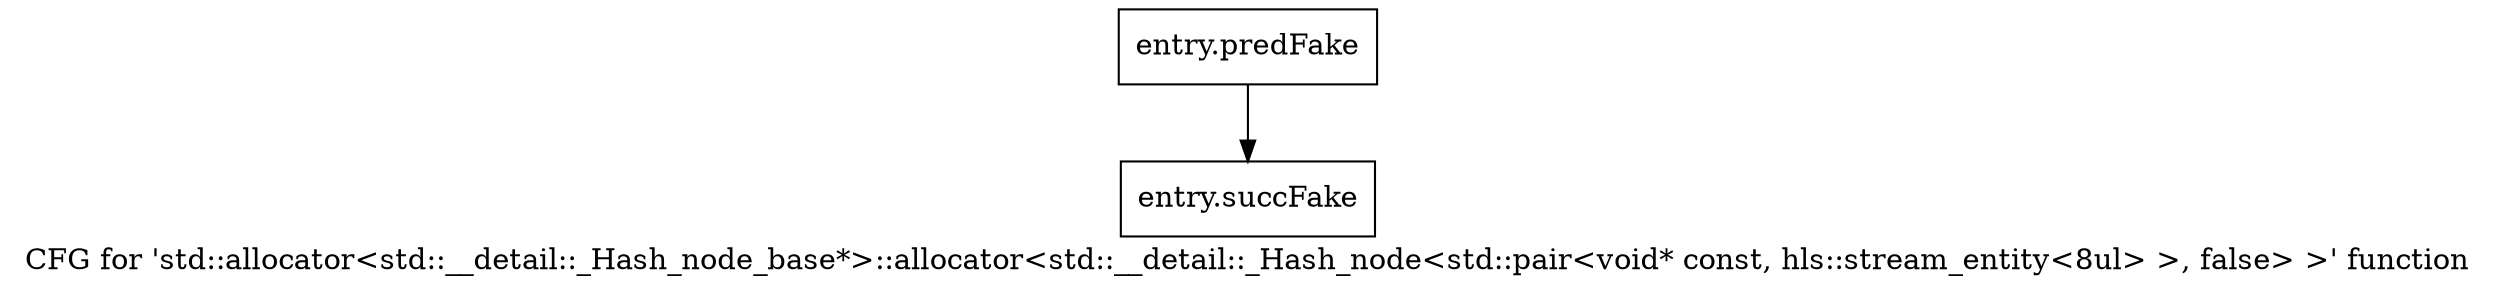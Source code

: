 digraph "CFG for 'std::allocator\<std::__detail::_Hash_node_base*\>::allocator\<std::__detail::_Hash_node\<std::pair\<void* const, hls::stream_entity\<8ul\> \>, false\> \>' function" {
	label="CFG for 'std::allocator\<std::__detail::_Hash_node_base*\>::allocator\<std::__detail::_Hash_node\<std::pair\<void* const, hls::stream_entity\<8ul\> \>, false\> \>' function";

	Node0x56adaa0 [shape=record,filename="",linenumber="",label="{entry.predFake}"];
	Node0x56adaa0 -> Node0x58f0970[ callList="" memoryops="" filename="/tools/Xilinx/Vitis_HLS/2023.1/tps/lnx64/gcc-8.3.0/lib/gcc/x86_64-pc-linux-gnu/8.3.0/../../../../include/c++/8.3.0/bits/allocator.h" execusionnum="1"];
	Node0x58f0970 [shape=record,filename="/tools/Xilinx/Vitis_HLS/2023.1/tps/lnx64/gcc-8.3.0/lib/gcc/x86_64-pc-linux-gnu/8.3.0/../../../../include/c++/8.3.0/bits/allocator.h",linenumber="137",label="{entry.succFake}"];
}
